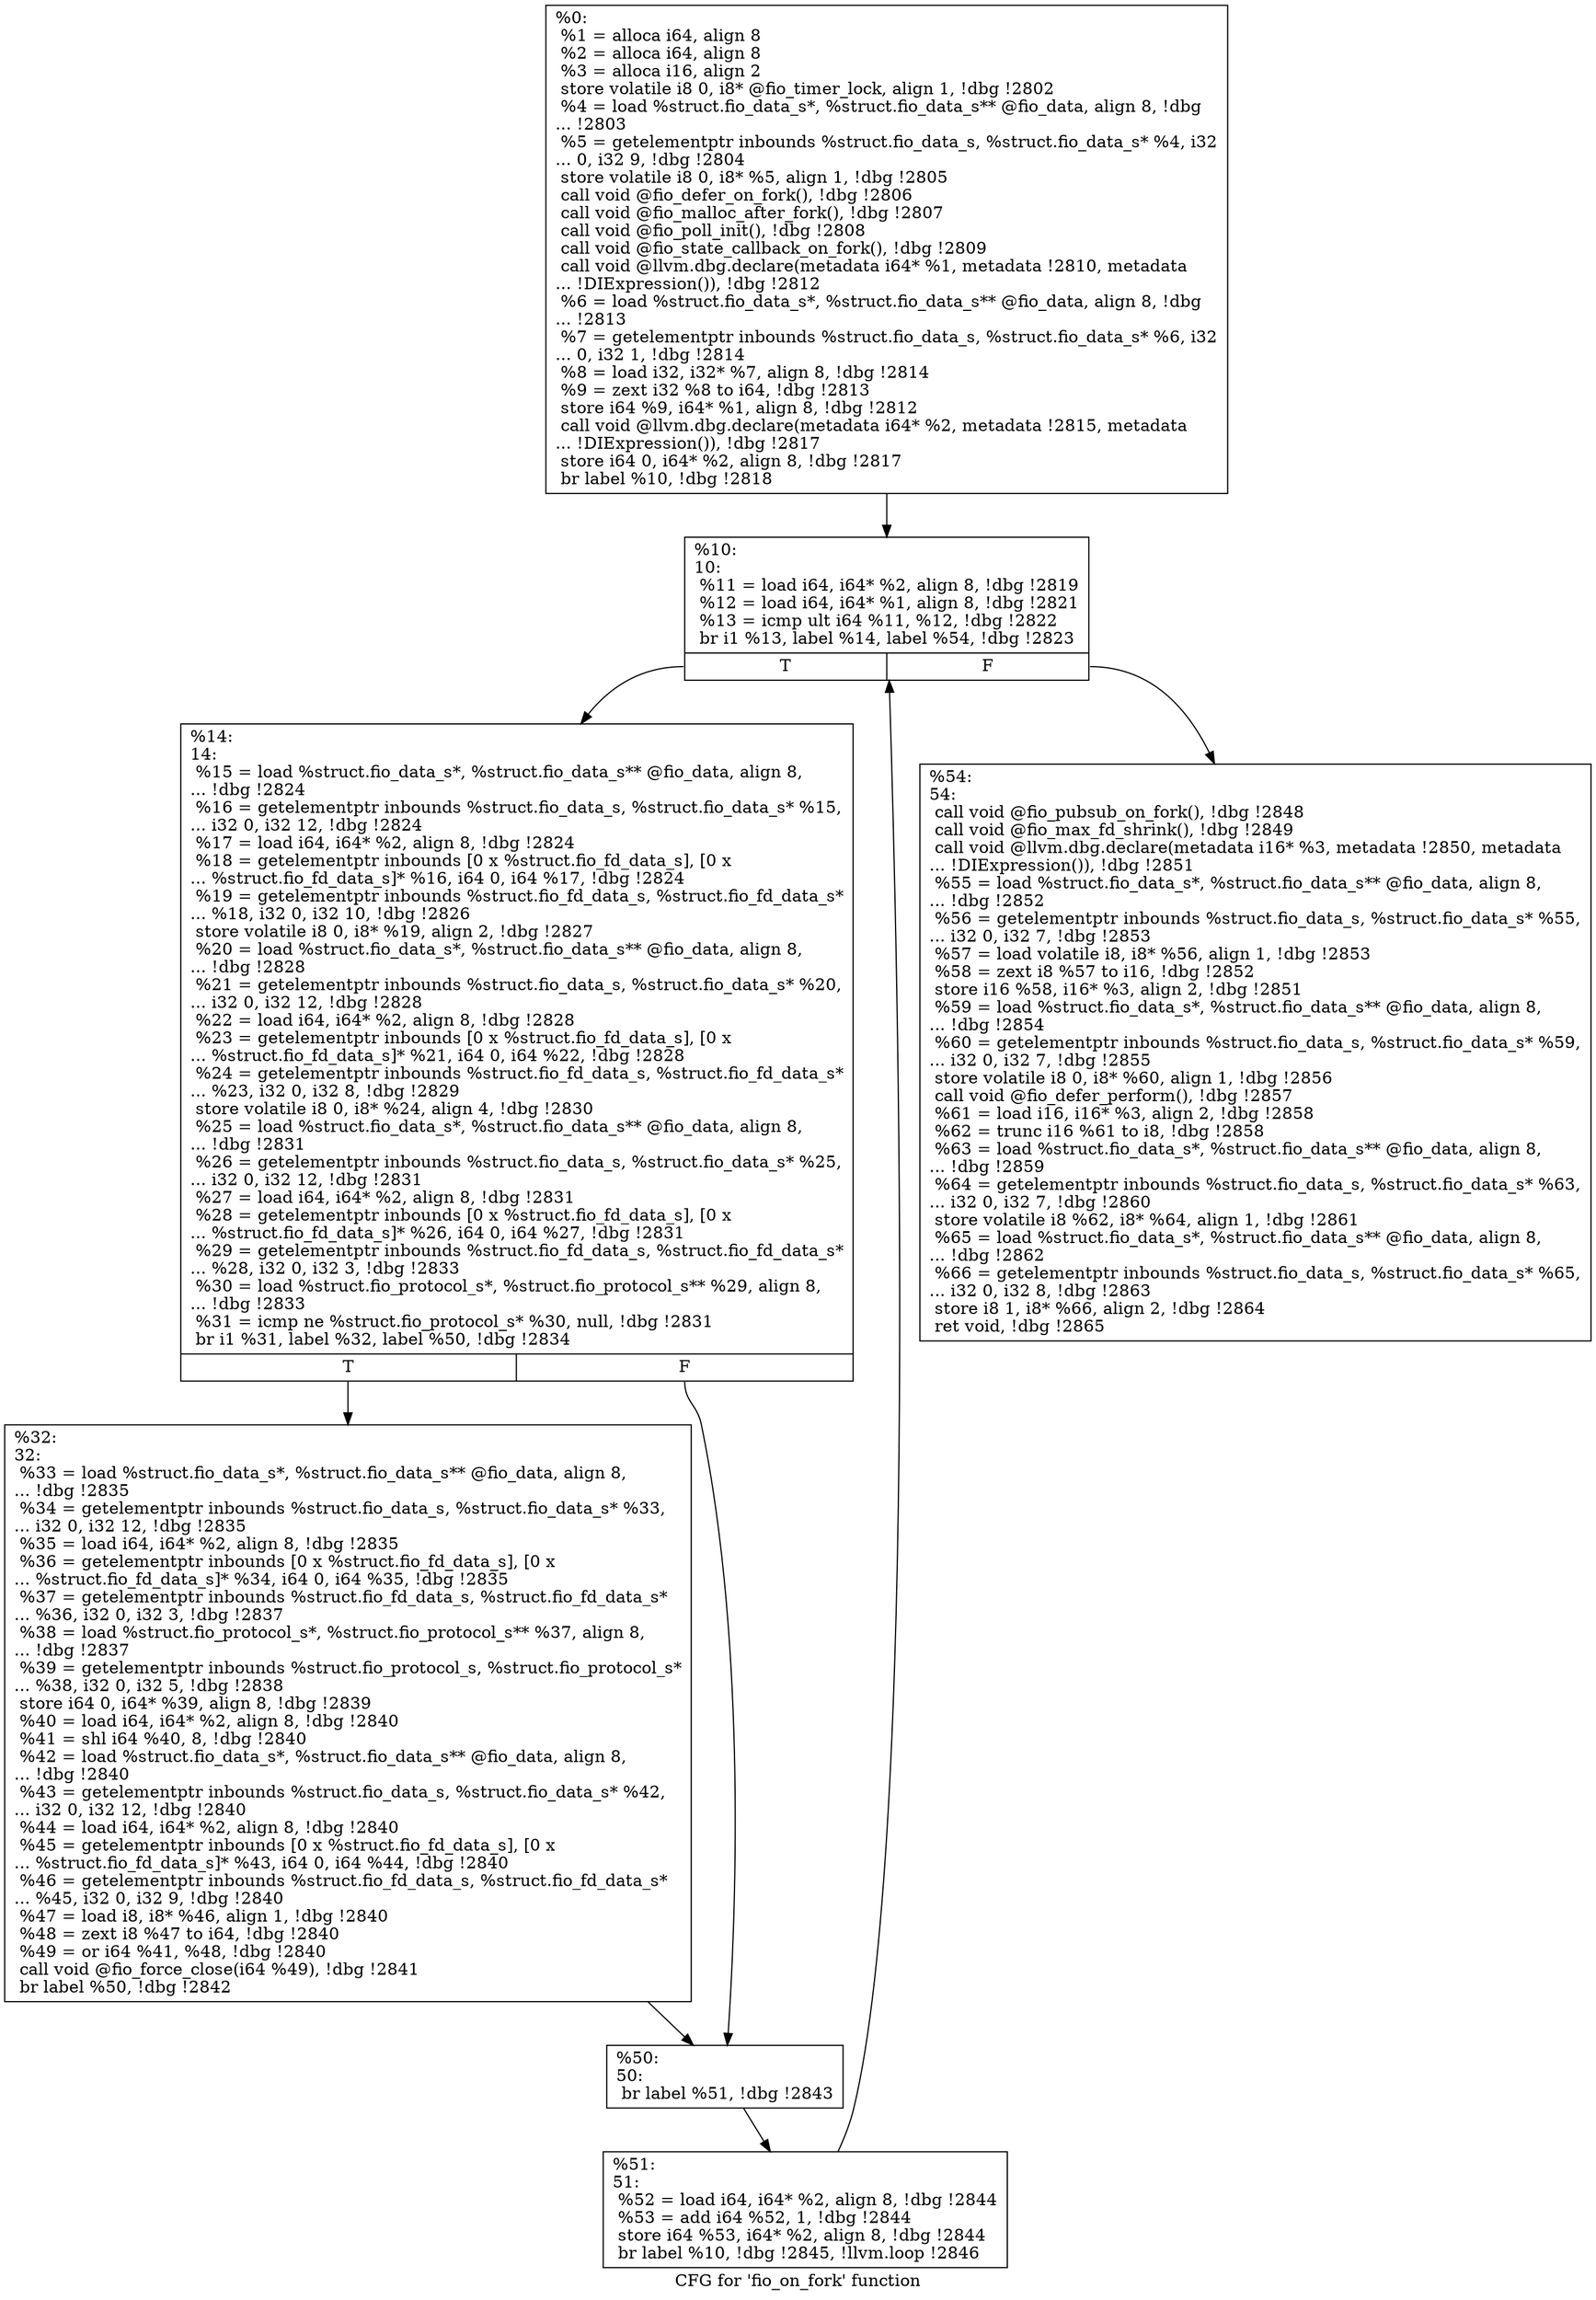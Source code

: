 digraph "CFG for 'fio_on_fork' function" {
	label="CFG for 'fio_on_fork' function";

	Node0x55685169caa0 [shape=record,label="{%0:\l  %1 = alloca i64, align 8\l  %2 = alloca i64, align 8\l  %3 = alloca i16, align 2\l  store volatile i8 0, i8* @fio_timer_lock, align 1, !dbg !2802\l  %4 = load %struct.fio_data_s*, %struct.fio_data_s** @fio_data, align 8, !dbg\l... !2803\l  %5 = getelementptr inbounds %struct.fio_data_s, %struct.fio_data_s* %4, i32\l... 0, i32 9, !dbg !2804\l  store volatile i8 0, i8* %5, align 1, !dbg !2805\l  call void @fio_defer_on_fork(), !dbg !2806\l  call void @fio_malloc_after_fork(), !dbg !2807\l  call void @fio_poll_init(), !dbg !2808\l  call void @fio_state_callback_on_fork(), !dbg !2809\l  call void @llvm.dbg.declare(metadata i64* %1, metadata !2810, metadata\l... !DIExpression()), !dbg !2812\l  %6 = load %struct.fio_data_s*, %struct.fio_data_s** @fio_data, align 8, !dbg\l... !2813\l  %7 = getelementptr inbounds %struct.fio_data_s, %struct.fio_data_s* %6, i32\l... 0, i32 1, !dbg !2814\l  %8 = load i32, i32* %7, align 8, !dbg !2814\l  %9 = zext i32 %8 to i64, !dbg !2813\l  store i64 %9, i64* %1, align 8, !dbg !2812\l  call void @llvm.dbg.declare(metadata i64* %2, metadata !2815, metadata\l... !DIExpression()), !dbg !2817\l  store i64 0, i64* %2, align 8, !dbg !2817\l  br label %10, !dbg !2818\l}"];
	Node0x55685169caa0 -> Node0x55685169caf0;
	Node0x55685169caf0 [shape=record,label="{%10:\l10:                                               \l  %11 = load i64, i64* %2, align 8, !dbg !2819\l  %12 = load i64, i64* %1, align 8, !dbg !2821\l  %13 = icmp ult i64 %11, %12, !dbg !2822\l  br i1 %13, label %14, label %54, !dbg !2823\l|{<s0>T|<s1>F}}"];
	Node0x55685169caf0:s0 -> Node0x55685169cb40;
	Node0x55685169caf0:s1 -> Node0x55685169cc80;
	Node0x55685169cb40 [shape=record,label="{%14:\l14:                                               \l  %15 = load %struct.fio_data_s*, %struct.fio_data_s** @fio_data, align 8,\l... !dbg !2824\l  %16 = getelementptr inbounds %struct.fio_data_s, %struct.fio_data_s* %15,\l... i32 0, i32 12, !dbg !2824\l  %17 = load i64, i64* %2, align 8, !dbg !2824\l  %18 = getelementptr inbounds [0 x %struct.fio_fd_data_s], [0 x\l... %struct.fio_fd_data_s]* %16, i64 0, i64 %17, !dbg !2824\l  %19 = getelementptr inbounds %struct.fio_fd_data_s, %struct.fio_fd_data_s*\l... %18, i32 0, i32 10, !dbg !2826\l  store volatile i8 0, i8* %19, align 2, !dbg !2827\l  %20 = load %struct.fio_data_s*, %struct.fio_data_s** @fio_data, align 8,\l... !dbg !2828\l  %21 = getelementptr inbounds %struct.fio_data_s, %struct.fio_data_s* %20,\l... i32 0, i32 12, !dbg !2828\l  %22 = load i64, i64* %2, align 8, !dbg !2828\l  %23 = getelementptr inbounds [0 x %struct.fio_fd_data_s], [0 x\l... %struct.fio_fd_data_s]* %21, i64 0, i64 %22, !dbg !2828\l  %24 = getelementptr inbounds %struct.fio_fd_data_s, %struct.fio_fd_data_s*\l... %23, i32 0, i32 8, !dbg !2829\l  store volatile i8 0, i8* %24, align 4, !dbg !2830\l  %25 = load %struct.fio_data_s*, %struct.fio_data_s** @fio_data, align 8,\l... !dbg !2831\l  %26 = getelementptr inbounds %struct.fio_data_s, %struct.fio_data_s* %25,\l... i32 0, i32 12, !dbg !2831\l  %27 = load i64, i64* %2, align 8, !dbg !2831\l  %28 = getelementptr inbounds [0 x %struct.fio_fd_data_s], [0 x\l... %struct.fio_fd_data_s]* %26, i64 0, i64 %27, !dbg !2831\l  %29 = getelementptr inbounds %struct.fio_fd_data_s, %struct.fio_fd_data_s*\l... %28, i32 0, i32 3, !dbg !2833\l  %30 = load %struct.fio_protocol_s*, %struct.fio_protocol_s** %29, align 8,\l... !dbg !2833\l  %31 = icmp ne %struct.fio_protocol_s* %30, null, !dbg !2831\l  br i1 %31, label %32, label %50, !dbg !2834\l|{<s0>T|<s1>F}}"];
	Node0x55685169cb40:s0 -> Node0x55685169cb90;
	Node0x55685169cb40:s1 -> Node0x55685169cbe0;
	Node0x55685169cb90 [shape=record,label="{%32:\l32:                                               \l  %33 = load %struct.fio_data_s*, %struct.fio_data_s** @fio_data, align 8,\l... !dbg !2835\l  %34 = getelementptr inbounds %struct.fio_data_s, %struct.fio_data_s* %33,\l... i32 0, i32 12, !dbg !2835\l  %35 = load i64, i64* %2, align 8, !dbg !2835\l  %36 = getelementptr inbounds [0 x %struct.fio_fd_data_s], [0 x\l... %struct.fio_fd_data_s]* %34, i64 0, i64 %35, !dbg !2835\l  %37 = getelementptr inbounds %struct.fio_fd_data_s, %struct.fio_fd_data_s*\l... %36, i32 0, i32 3, !dbg !2837\l  %38 = load %struct.fio_protocol_s*, %struct.fio_protocol_s** %37, align 8,\l... !dbg !2837\l  %39 = getelementptr inbounds %struct.fio_protocol_s, %struct.fio_protocol_s*\l... %38, i32 0, i32 5, !dbg !2838\l  store i64 0, i64* %39, align 8, !dbg !2839\l  %40 = load i64, i64* %2, align 8, !dbg !2840\l  %41 = shl i64 %40, 8, !dbg !2840\l  %42 = load %struct.fio_data_s*, %struct.fio_data_s** @fio_data, align 8,\l... !dbg !2840\l  %43 = getelementptr inbounds %struct.fio_data_s, %struct.fio_data_s* %42,\l... i32 0, i32 12, !dbg !2840\l  %44 = load i64, i64* %2, align 8, !dbg !2840\l  %45 = getelementptr inbounds [0 x %struct.fio_fd_data_s], [0 x\l... %struct.fio_fd_data_s]* %43, i64 0, i64 %44, !dbg !2840\l  %46 = getelementptr inbounds %struct.fio_fd_data_s, %struct.fio_fd_data_s*\l... %45, i32 0, i32 9, !dbg !2840\l  %47 = load i8, i8* %46, align 1, !dbg !2840\l  %48 = zext i8 %47 to i64, !dbg !2840\l  %49 = or i64 %41, %48, !dbg !2840\l  call void @fio_force_close(i64 %49), !dbg !2841\l  br label %50, !dbg !2842\l}"];
	Node0x55685169cb90 -> Node0x55685169cbe0;
	Node0x55685169cbe0 [shape=record,label="{%50:\l50:                                               \l  br label %51, !dbg !2843\l}"];
	Node0x55685169cbe0 -> Node0x55685169cc30;
	Node0x55685169cc30 [shape=record,label="{%51:\l51:                                               \l  %52 = load i64, i64* %2, align 8, !dbg !2844\l  %53 = add i64 %52, 1, !dbg !2844\l  store i64 %53, i64* %2, align 8, !dbg !2844\l  br label %10, !dbg !2845, !llvm.loop !2846\l}"];
	Node0x55685169cc30 -> Node0x55685169caf0;
	Node0x55685169cc80 [shape=record,label="{%54:\l54:                                               \l  call void @fio_pubsub_on_fork(), !dbg !2848\l  call void @fio_max_fd_shrink(), !dbg !2849\l  call void @llvm.dbg.declare(metadata i16* %3, metadata !2850, metadata\l... !DIExpression()), !dbg !2851\l  %55 = load %struct.fio_data_s*, %struct.fio_data_s** @fio_data, align 8,\l... !dbg !2852\l  %56 = getelementptr inbounds %struct.fio_data_s, %struct.fio_data_s* %55,\l... i32 0, i32 7, !dbg !2853\l  %57 = load volatile i8, i8* %56, align 1, !dbg !2853\l  %58 = zext i8 %57 to i16, !dbg !2852\l  store i16 %58, i16* %3, align 2, !dbg !2851\l  %59 = load %struct.fio_data_s*, %struct.fio_data_s** @fio_data, align 8,\l... !dbg !2854\l  %60 = getelementptr inbounds %struct.fio_data_s, %struct.fio_data_s* %59,\l... i32 0, i32 7, !dbg !2855\l  store volatile i8 0, i8* %60, align 1, !dbg !2856\l  call void @fio_defer_perform(), !dbg !2857\l  %61 = load i16, i16* %3, align 2, !dbg !2858\l  %62 = trunc i16 %61 to i8, !dbg !2858\l  %63 = load %struct.fio_data_s*, %struct.fio_data_s** @fio_data, align 8,\l... !dbg !2859\l  %64 = getelementptr inbounds %struct.fio_data_s, %struct.fio_data_s* %63,\l... i32 0, i32 7, !dbg !2860\l  store volatile i8 %62, i8* %64, align 1, !dbg !2861\l  %65 = load %struct.fio_data_s*, %struct.fio_data_s** @fio_data, align 8,\l... !dbg !2862\l  %66 = getelementptr inbounds %struct.fio_data_s, %struct.fio_data_s* %65,\l... i32 0, i32 8, !dbg !2863\l  store i8 1, i8* %66, align 2, !dbg !2864\l  ret void, !dbg !2865\l}"];
}
